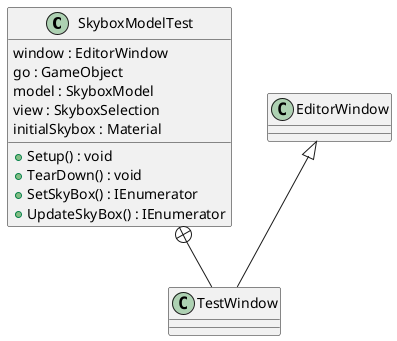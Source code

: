 @startuml
class SkyboxModelTest {
    window : EditorWindow
    go : GameObject
    model : SkyboxModel
    view : SkyboxSelection
    initialSkybox : Material
    + Setup() : void
    + TearDown() : void
    + SetSkyBox() : IEnumerator
    + UpdateSkyBox() : IEnumerator
}
class TestWindow {
}
SkyboxModelTest +-- TestWindow
EditorWindow <|-- TestWindow
@enduml
